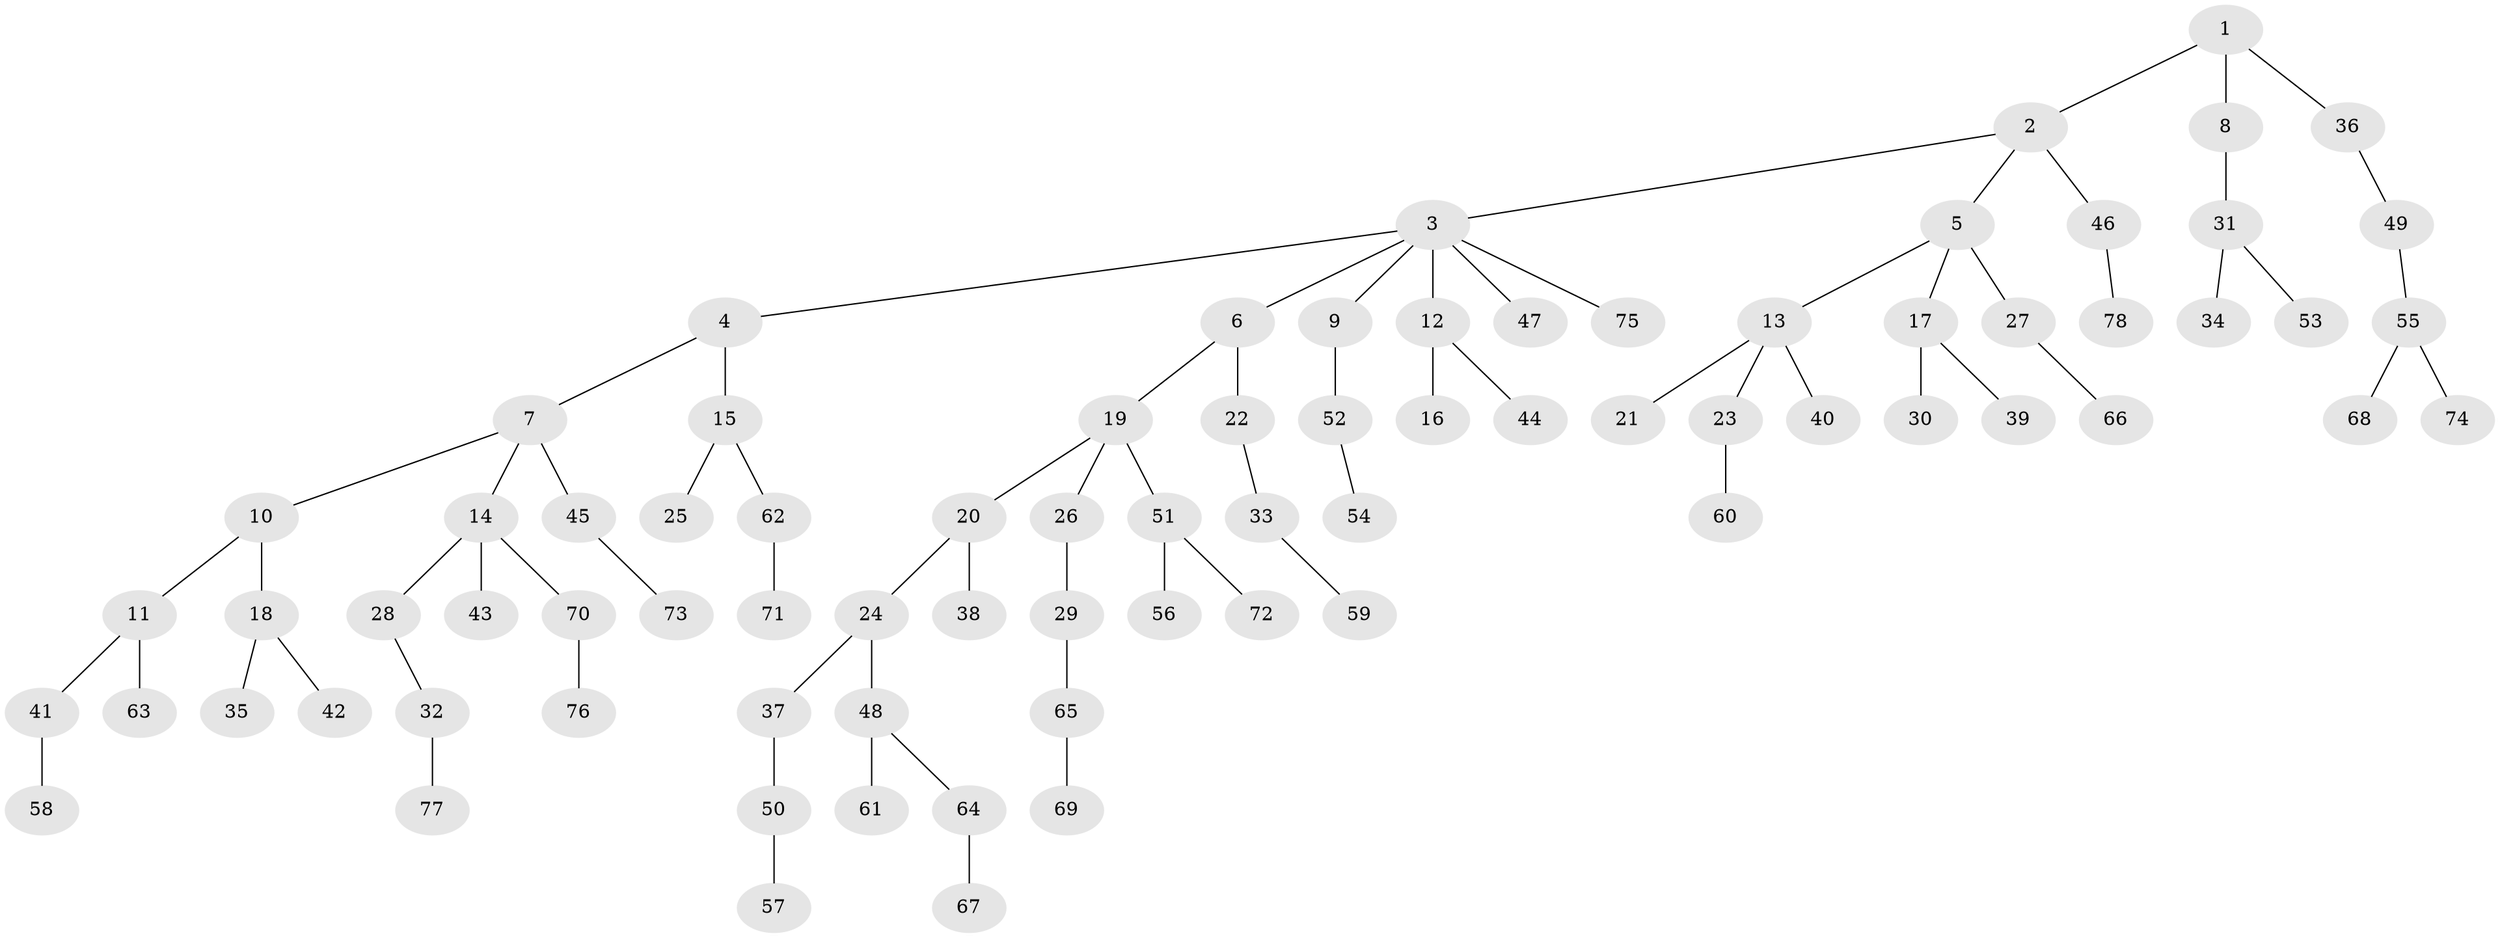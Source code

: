 // coarse degree distribution, {1: 0.8260869565217391, 7: 0.043478260869565216, 6: 0.043478260869565216, 2: 0.043478260869565216, 10: 0.043478260869565216}
// Generated by graph-tools (version 1.1) at 2025/57/03/04/25 21:57:07]
// undirected, 78 vertices, 77 edges
graph export_dot {
graph [start="1"]
  node [color=gray90,style=filled];
  1;
  2;
  3;
  4;
  5;
  6;
  7;
  8;
  9;
  10;
  11;
  12;
  13;
  14;
  15;
  16;
  17;
  18;
  19;
  20;
  21;
  22;
  23;
  24;
  25;
  26;
  27;
  28;
  29;
  30;
  31;
  32;
  33;
  34;
  35;
  36;
  37;
  38;
  39;
  40;
  41;
  42;
  43;
  44;
  45;
  46;
  47;
  48;
  49;
  50;
  51;
  52;
  53;
  54;
  55;
  56;
  57;
  58;
  59;
  60;
  61;
  62;
  63;
  64;
  65;
  66;
  67;
  68;
  69;
  70;
  71;
  72;
  73;
  74;
  75;
  76;
  77;
  78;
  1 -- 2;
  1 -- 8;
  1 -- 36;
  2 -- 3;
  2 -- 5;
  2 -- 46;
  3 -- 4;
  3 -- 6;
  3 -- 9;
  3 -- 12;
  3 -- 47;
  3 -- 75;
  4 -- 7;
  4 -- 15;
  5 -- 13;
  5 -- 17;
  5 -- 27;
  6 -- 19;
  6 -- 22;
  7 -- 10;
  7 -- 14;
  7 -- 45;
  8 -- 31;
  9 -- 52;
  10 -- 11;
  10 -- 18;
  11 -- 41;
  11 -- 63;
  12 -- 16;
  12 -- 44;
  13 -- 21;
  13 -- 23;
  13 -- 40;
  14 -- 28;
  14 -- 43;
  14 -- 70;
  15 -- 25;
  15 -- 62;
  17 -- 30;
  17 -- 39;
  18 -- 35;
  18 -- 42;
  19 -- 20;
  19 -- 26;
  19 -- 51;
  20 -- 24;
  20 -- 38;
  22 -- 33;
  23 -- 60;
  24 -- 37;
  24 -- 48;
  26 -- 29;
  27 -- 66;
  28 -- 32;
  29 -- 65;
  31 -- 34;
  31 -- 53;
  32 -- 77;
  33 -- 59;
  36 -- 49;
  37 -- 50;
  41 -- 58;
  45 -- 73;
  46 -- 78;
  48 -- 61;
  48 -- 64;
  49 -- 55;
  50 -- 57;
  51 -- 56;
  51 -- 72;
  52 -- 54;
  55 -- 68;
  55 -- 74;
  62 -- 71;
  64 -- 67;
  65 -- 69;
  70 -- 76;
}
